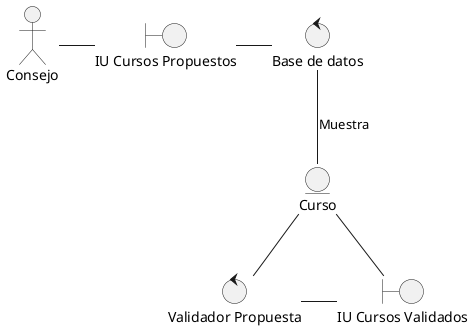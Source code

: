@startuml analisisClaseDiagramaUC10

actor  "Consejo" as Consejo
boundary "IU Cursos Propuestos" as Propuesta
control "Base de datos" as Controlador
entity Curso as Curso
control "Validador Propuesta" as Validador
boundary "IU Cursos Validados" as Validados
Consejo -r- Propuesta
Propuesta -r- Controlador 
Controlador -- Curso: Muestra
Curso -- Validador
Validador -r- Validados
Validados -- Curso

@enduml